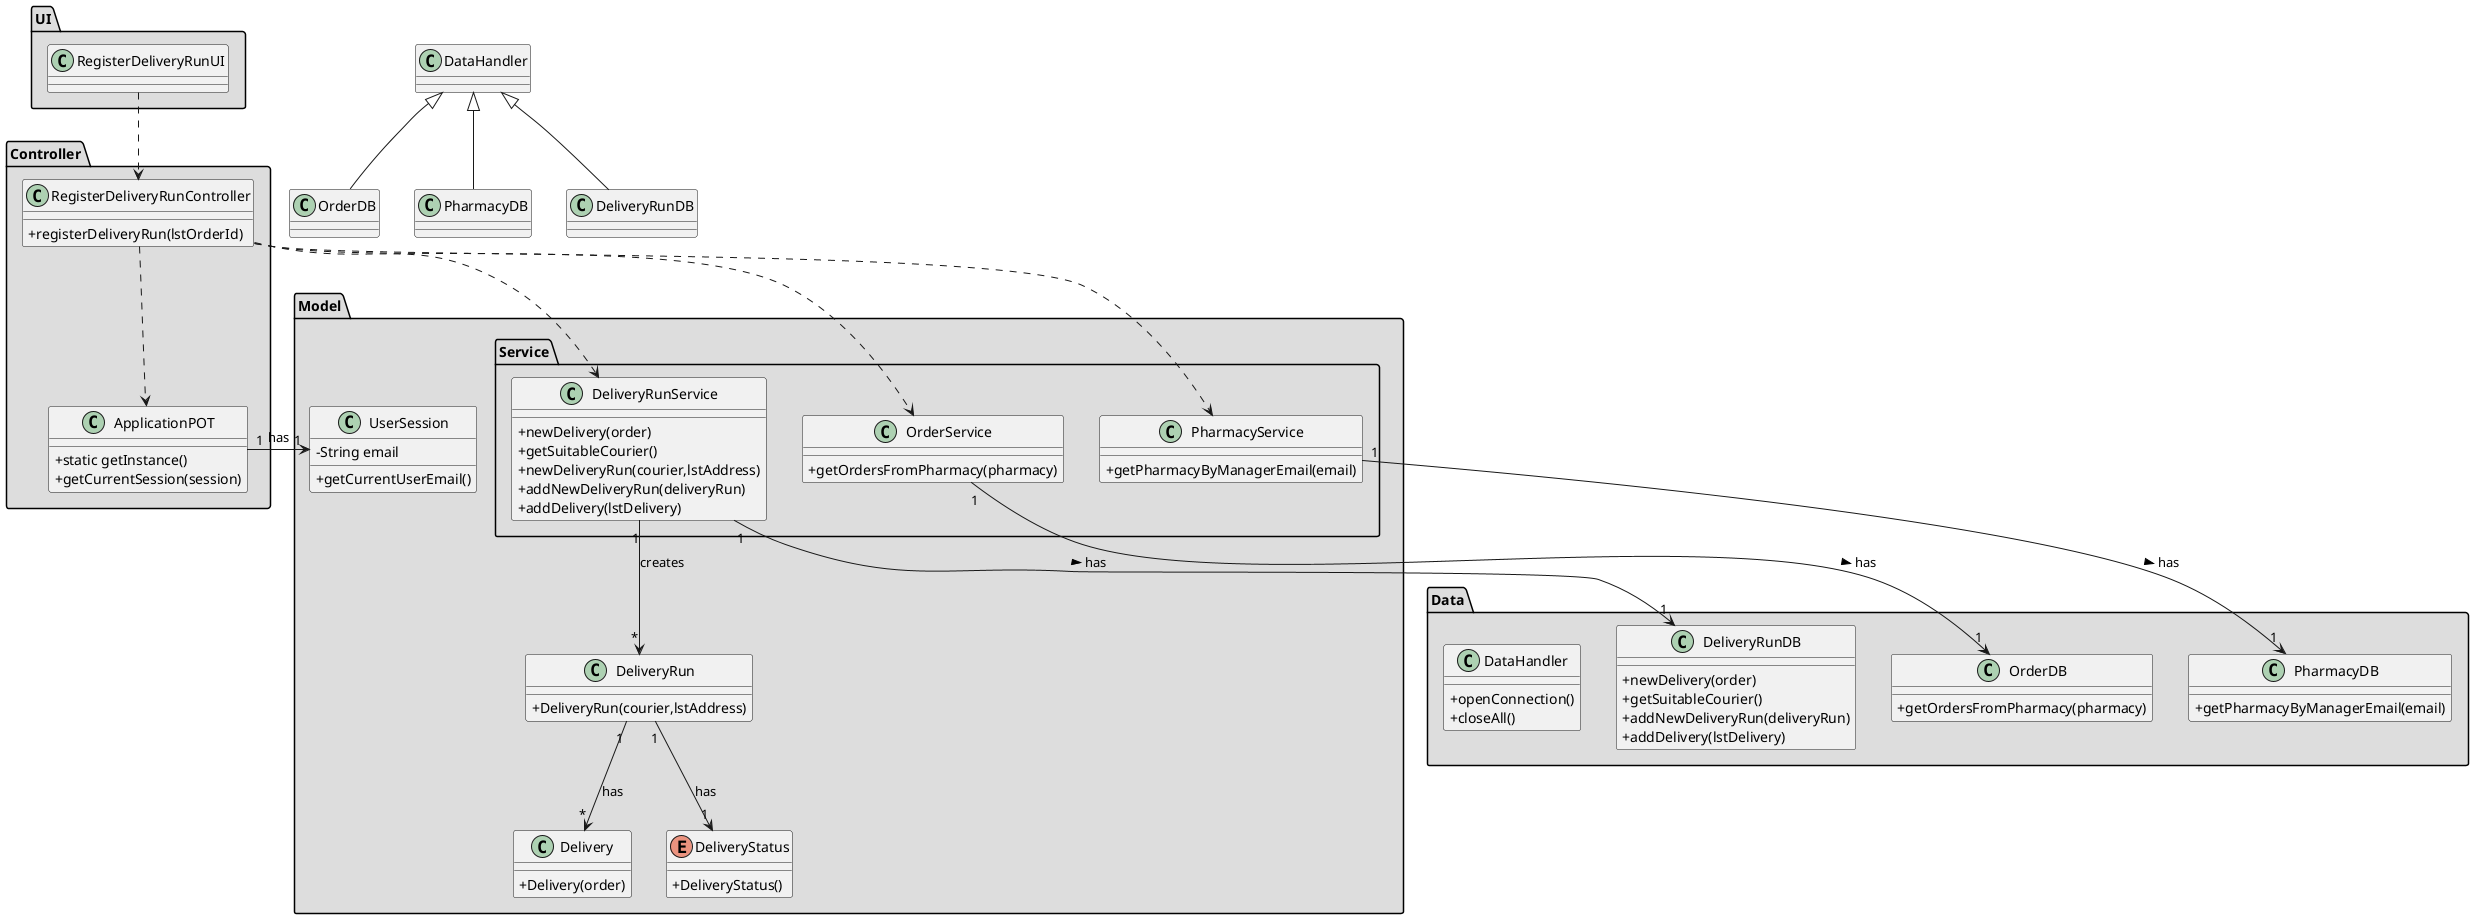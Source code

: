@startuml
skinparam classAttributeIconSize 0


package "Controller" #DDDDDD {
class ApplicationPOT
{
  +static getInstance()
  +getCurrentSession(session)
}
}

package "Data" #DDDDDD {
class PharmacyDB{
+getPharmacyByManagerEmail(email)
}

class OrderDB{
+getOrdersFromPharmacy(pharmacy)
}

class DeliveryRunDB {
+newDelivery(order)
+getSuitableCourier()
+addNewDeliveryRun(deliveryRun)
+addDelivery(lstDelivery)
}

class DataHandler{
+openConnection()
+closeAll()
}

}

package "UI" #DDDDDD {
class RegisterDeliveryRunUI{

}



}


package "Controller" #DDDDDD {
class RegisterDeliveryRunController{
+registerDeliveryRun(lstOrderId)
}
}


package "Model" #DDDDDD {
class Delivery{
+Delivery(order)
}

class DeliveryRun{
+DeliveryRun(courier,lstAddress)
}

}

package "Model" #DDDDDD {
class UserSession{
-String email
+getCurrentUserEmail()
}

package "Service" #DDDDDD {

class PharmacyService {
+getPharmacyByManagerEmail(email)
}

class OrderService {
+getOrdersFromPharmacy(pharmacy)
}

class DeliveryRunService {
+newDelivery(order)
+getSuitableCourier()
+newDeliveryRun(courier,lstAddress)
+addNewDeliveryRun(deliveryRun)
+addDelivery(lstDelivery)
}

}

enum DeliveryStatus{
+DeliveryStatus()
}
}






RegisterDeliveryRunUI ..> RegisterDeliveryRunController
RegisterDeliveryRunController ..> PharmacyService
RegisterDeliveryRunController ..> OrderService
RegisterDeliveryRunController ..> DeliveryRunService
RegisterDeliveryRunController ..> ApplicationPOT
PharmacyService "1" --> "1" PharmacyDB : has >
OrderService "1" --> "1" OrderDB : has >
DeliveryRunService "1" --> "1" DeliveryRunDB : has >

DeliveryRun "1" --> "*" Delivery : has
DeliveryRun "1" --> "1" DeliveryStatus : has

DeliveryRunService "1" --> "*" DeliveryRun : creates

class DeliveryRunDB extends DataHandler
class OrderDB extends DataHandler
class PharmacyDB extends DataHandler
ApplicationPOT "1" -> "1" UserSession : has

@enduml